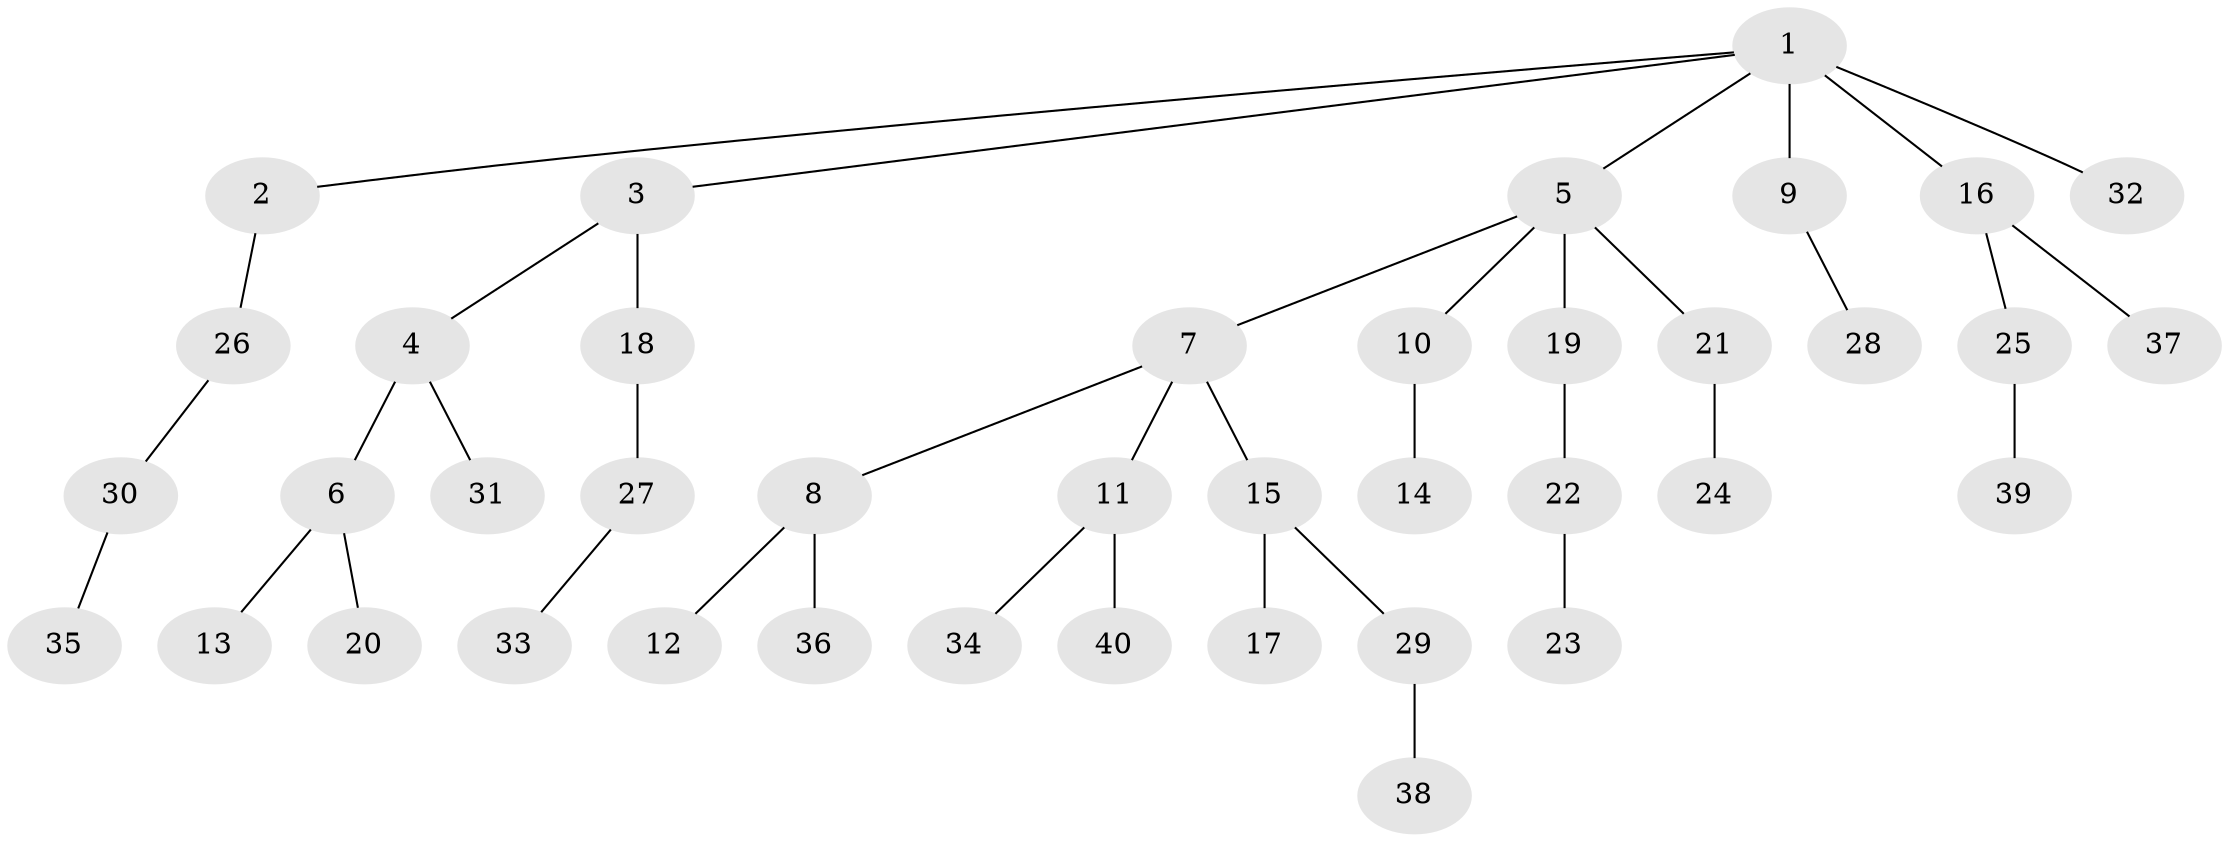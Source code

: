 // original degree distribution, {8: 0.013513513513513514, 3: 0.08108108108108109, 4: 0.08108108108108109, 1: 0.4864864864864865, 6: 0.013513513513513514, 5: 0.02702702702702703, 2: 0.2972972972972973}
// Generated by graph-tools (version 1.1) at 2025/36/03/09/25 02:36:48]
// undirected, 40 vertices, 39 edges
graph export_dot {
graph [start="1"]
  node [color=gray90,style=filled];
  1;
  2;
  3;
  4;
  5;
  6;
  7;
  8;
  9;
  10;
  11;
  12;
  13;
  14;
  15;
  16;
  17;
  18;
  19;
  20;
  21;
  22;
  23;
  24;
  25;
  26;
  27;
  28;
  29;
  30;
  31;
  32;
  33;
  34;
  35;
  36;
  37;
  38;
  39;
  40;
  1 -- 2 [weight=1.0];
  1 -- 3 [weight=1.0];
  1 -- 5 [weight=1.0];
  1 -- 9 [weight=2.0];
  1 -- 16 [weight=1.0];
  1 -- 32 [weight=1.0];
  2 -- 26 [weight=1.0];
  3 -- 4 [weight=1.0];
  3 -- 18 [weight=1.0];
  4 -- 6 [weight=2.0];
  4 -- 31 [weight=1.0];
  5 -- 7 [weight=1.0];
  5 -- 10 [weight=1.0];
  5 -- 19 [weight=1.0];
  5 -- 21 [weight=1.0];
  6 -- 13 [weight=1.0];
  6 -- 20 [weight=1.0];
  7 -- 8 [weight=1.0];
  7 -- 11 [weight=1.0];
  7 -- 15 [weight=1.0];
  8 -- 12 [weight=1.0];
  8 -- 36 [weight=1.0];
  9 -- 28 [weight=1.0];
  10 -- 14 [weight=1.0];
  11 -- 34 [weight=1.0];
  11 -- 40 [weight=1.0];
  15 -- 17 [weight=2.0];
  15 -- 29 [weight=1.0];
  16 -- 25 [weight=1.0];
  16 -- 37 [weight=1.0];
  18 -- 27 [weight=2.0];
  19 -- 22 [weight=1.0];
  21 -- 24 [weight=2.0];
  22 -- 23 [weight=1.0];
  25 -- 39 [weight=1.0];
  26 -- 30 [weight=1.0];
  27 -- 33 [weight=1.0];
  29 -- 38 [weight=1.0];
  30 -- 35 [weight=1.0];
}
